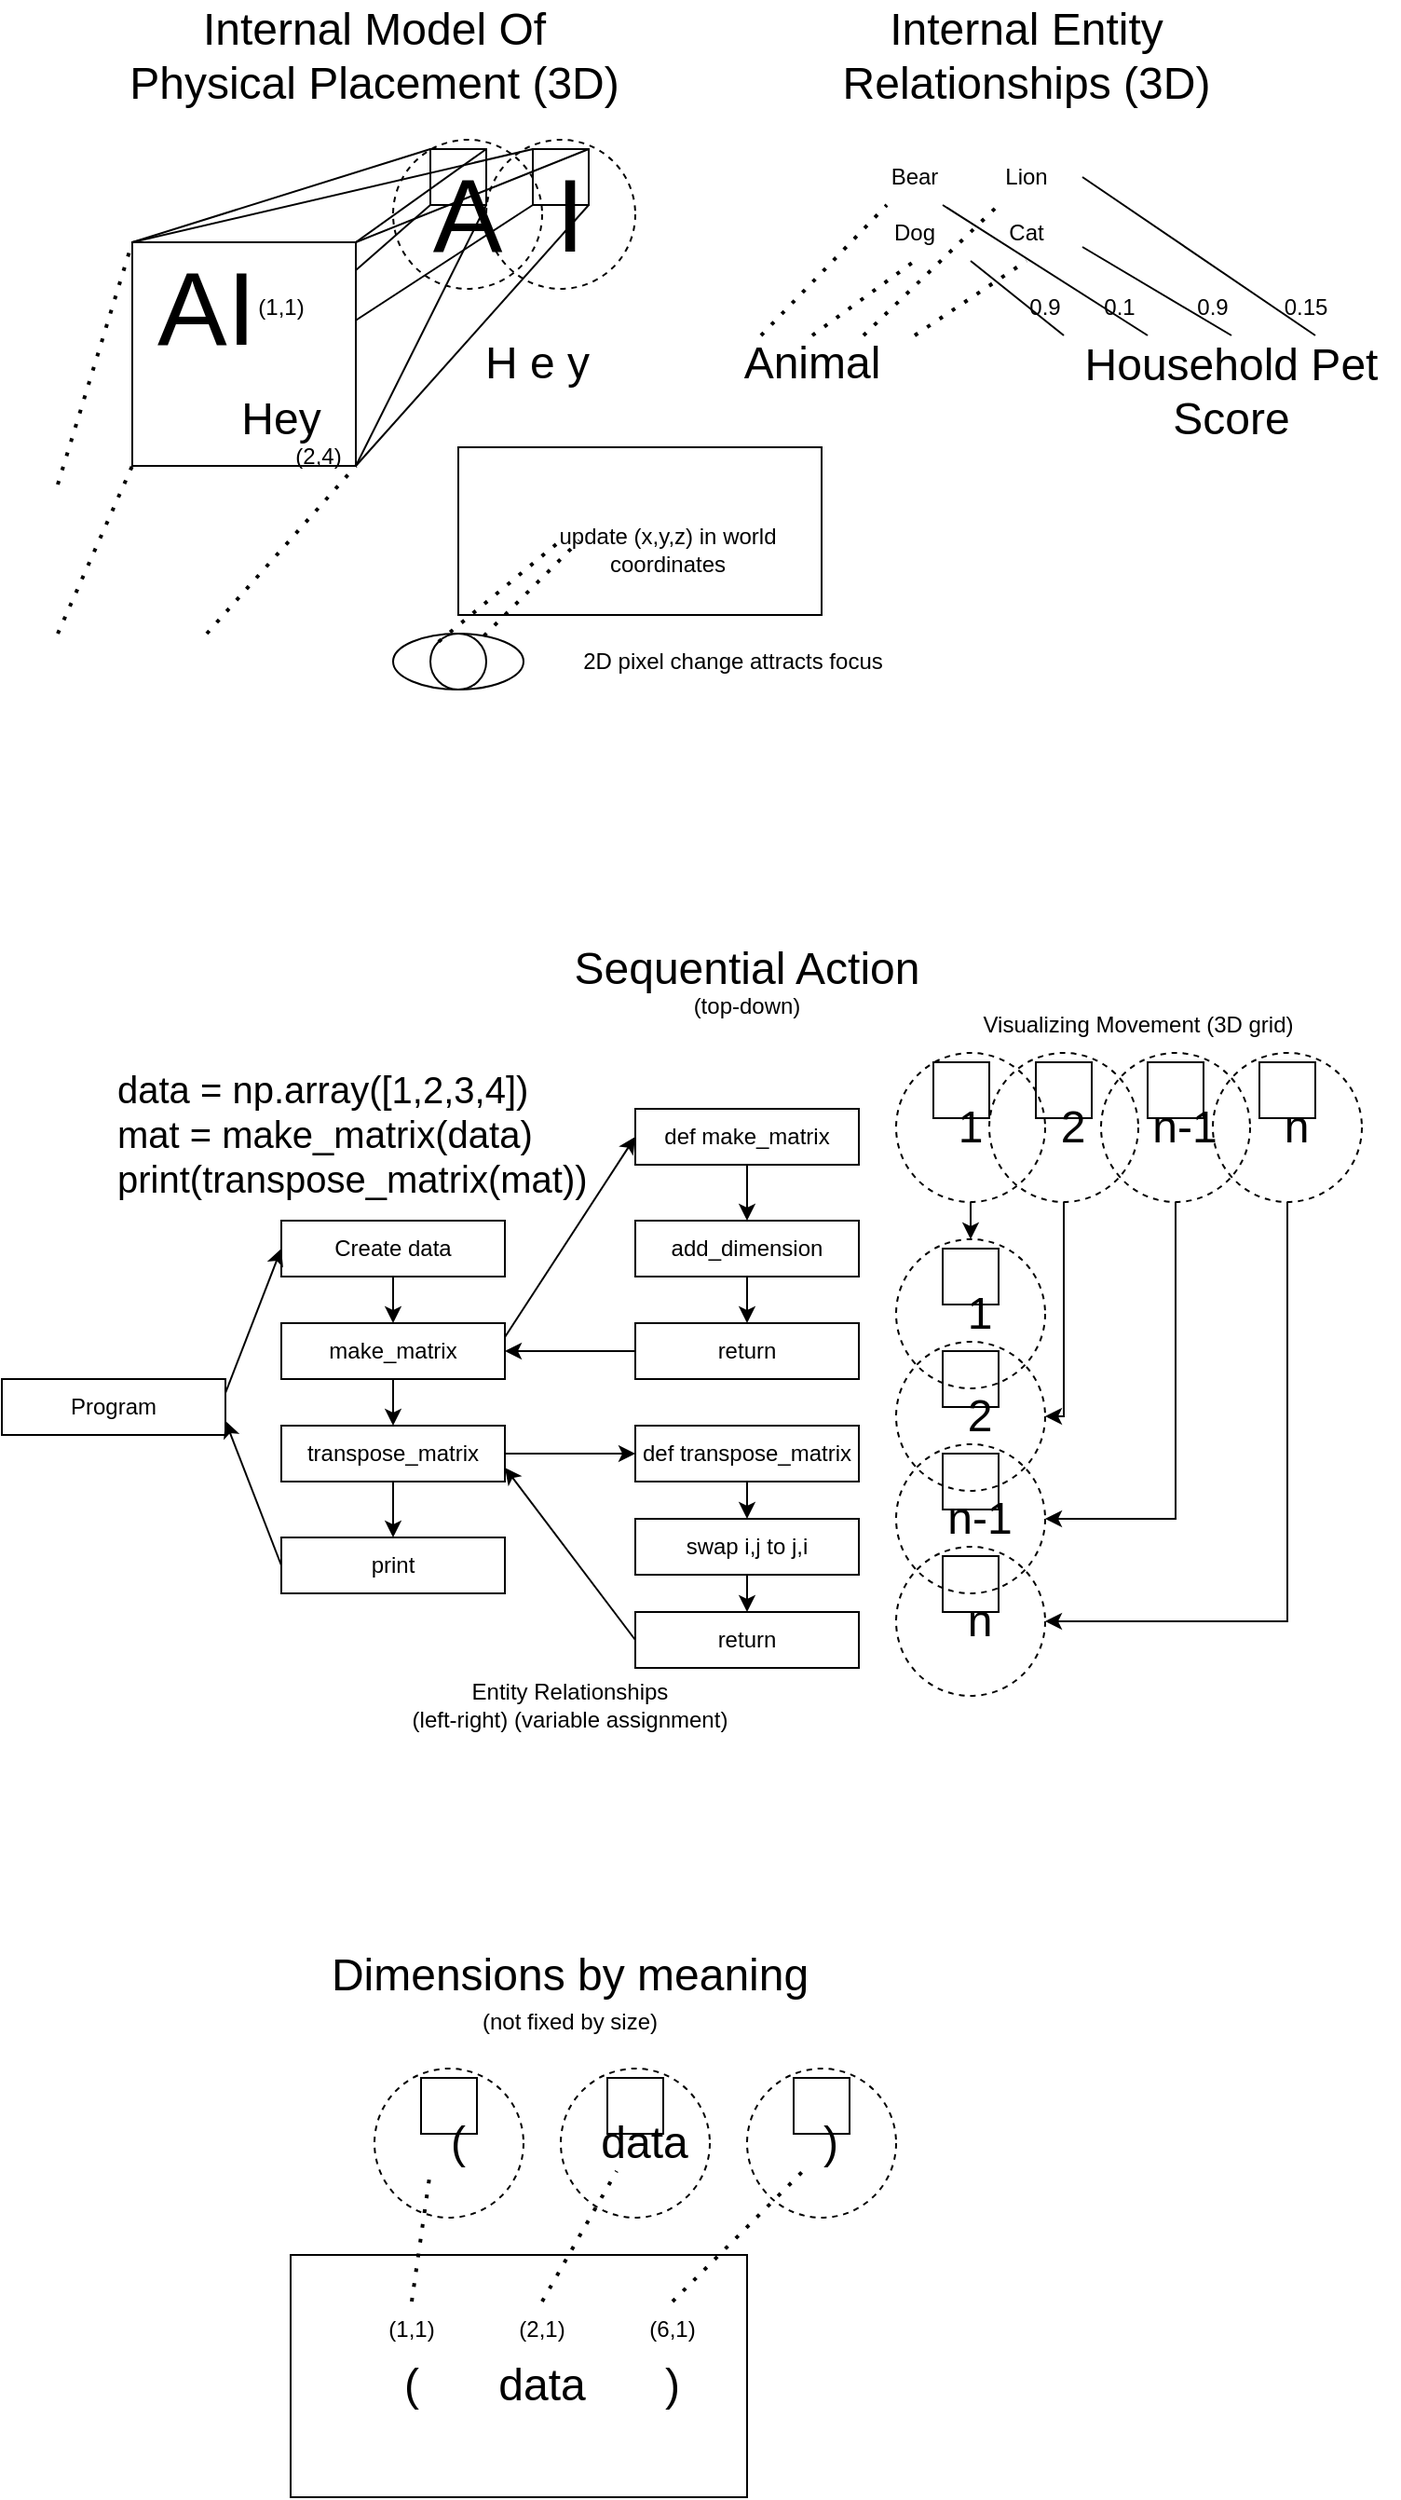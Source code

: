 <mxfile version="23.1.6" type="github">
  <diagram name="Page-1" id="2HosVxl--_S_Rm3T7pNT">
    <mxGraphModel dx="1234" dy="1180" grid="1" gridSize="10" guides="1" tooltips="1" connect="1" arrows="1" fold="1" page="0" pageScale="1" pageWidth="850" pageHeight="1100" math="0" shadow="0">
      <root>
        <mxCell id="0" />
        <mxCell id="1" parent="0" />
        <mxCell id="tEnjDblLYsDwTRLGcKnI-163" value="" style="rounded=0;whiteSpace=wrap;html=1;" parent="1" vertex="1">
          <mxGeometry x="245" y="1350" width="245" height="130" as="geometry" />
        </mxCell>
        <mxCell id="tEnjDblLYsDwTRLGcKnI-51" value="" style="rounded=0;whiteSpace=wrap;html=1;fillColor=default;" parent="1" vertex="1">
          <mxGeometry x="335" y="380" width="195" height="90" as="geometry" />
        </mxCell>
        <mxCell id="tEnjDblLYsDwTRLGcKnI-8" value="&lt;font style=&quot;font-size: 56px;&quot;&gt;A&lt;/font&gt;" style="text;html=1;strokeColor=none;fillColor=none;align=center;verticalAlign=middle;whiteSpace=wrap;rounded=0;" parent="1" vertex="1">
          <mxGeometry x="310" y="240" width="60" height="30" as="geometry" />
        </mxCell>
        <mxCell id="tEnjDblLYsDwTRLGcKnI-7" value="" style="ellipse;whiteSpace=wrap;html=1;aspect=fixed;dashed=1;fillColor=none;" parent="1" vertex="1">
          <mxGeometry x="300" y="215" width="80" height="80" as="geometry" />
        </mxCell>
        <mxCell id="tEnjDblLYsDwTRLGcKnI-1" value="" style="whiteSpace=wrap;html=1;aspect=fixed;fillColor=none;" parent="1" vertex="1">
          <mxGeometry x="320" y="220" width="30" height="30" as="geometry" />
        </mxCell>
        <mxCell id="tEnjDblLYsDwTRLGcKnI-3" value="" style="endArrow=none;html=1;strokeWidth=1;rounded=0;exitX=0;exitY=0;exitDx=0;exitDy=0;entryX=0;entryY=0;entryDx=0;entryDy=0;" parent="1" source="tEnjDblLYsDwTRLGcKnI-2" target="tEnjDblLYsDwTRLGcKnI-1" edge="1">
          <mxGeometry width="50" height="50" relative="1" as="geometry">
            <mxPoint x="400" y="630" as="sourcePoint" />
            <mxPoint x="450" y="580" as="targetPoint" />
          </mxGeometry>
        </mxCell>
        <mxCell id="tEnjDblLYsDwTRLGcKnI-4" value="" style="endArrow=none;html=1;strokeWidth=1;rounded=0;exitX=1;exitY=0;exitDx=0;exitDy=0;entryX=1;entryY=0;entryDx=0;entryDy=0;" parent="1" source="tEnjDblLYsDwTRLGcKnI-2" target="tEnjDblLYsDwTRLGcKnI-1" edge="1">
          <mxGeometry width="50" height="50" relative="1" as="geometry">
            <mxPoint x="200" y="280" as="sourcePoint" />
            <mxPoint x="330" y="230" as="targetPoint" />
          </mxGeometry>
        </mxCell>
        <mxCell id="tEnjDblLYsDwTRLGcKnI-5" value="" style="endArrow=none;html=1;strokeWidth=1;rounded=0;exitX=1;exitY=1;exitDx=0;exitDy=0;entryX=1;entryY=1;entryDx=0;entryDy=0;" parent="1" source="tEnjDblLYsDwTRLGcKnI-2" target="tEnjDblLYsDwTRLGcKnI-1" edge="1">
          <mxGeometry width="50" height="50" relative="1" as="geometry">
            <mxPoint x="280" y="280" as="sourcePoint" />
            <mxPoint x="370" y="230" as="targetPoint" />
          </mxGeometry>
        </mxCell>
        <mxCell id="tEnjDblLYsDwTRLGcKnI-6" value="" style="endArrow=none;html=1;strokeWidth=1;rounded=0;exitX=0;exitY=1;exitDx=0;exitDy=0;entryX=0;entryY=1;entryDx=0;entryDy=0;" parent="1" source="tEnjDblLYsDwTRLGcKnI-2" target="tEnjDblLYsDwTRLGcKnI-1" edge="1">
          <mxGeometry width="50" height="50" relative="1" as="geometry">
            <mxPoint x="290" y="290" as="sourcePoint" />
            <mxPoint x="380" y="240" as="targetPoint" />
          </mxGeometry>
        </mxCell>
        <mxCell id="tEnjDblLYsDwTRLGcKnI-17" value="" style="endArrow=none;html=1;strokeWidth=1;rounded=0;exitX=0;exitY=1;exitDx=0;exitDy=0;entryX=0;entryY=1;entryDx=0;entryDy=0;" parent="1" source="tEnjDblLYsDwTRLGcKnI-2" edge="1">
          <mxGeometry width="50" height="50" relative="1" as="geometry">
            <mxPoint x="215" y="390" as="sourcePoint" />
            <mxPoint x="375" y="250" as="targetPoint" />
          </mxGeometry>
        </mxCell>
        <mxCell id="tEnjDblLYsDwTRLGcKnI-2" value="" style="whiteSpace=wrap;html=1;aspect=fixed;" parent="1" vertex="1">
          <mxGeometry x="160" y="270" width="120" height="120" as="geometry" />
        </mxCell>
        <mxCell id="tEnjDblLYsDwTRLGcKnI-11" value="" style="ellipse;whiteSpace=wrap;html=1;aspect=fixed;dashed=1;fillColor=none;" parent="1" vertex="1">
          <mxGeometry x="350" y="215" width="80" height="80" as="geometry" />
        </mxCell>
        <mxCell id="tEnjDblLYsDwTRLGcKnI-13" value="&lt;font style=&quot;font-size: 56px;&quot;&gt;I&lt;/font&gt;" style="text;html=1;strokeColor=none;fillColor=none;align=center;verticalAlign=middle;whiteSpace=wrap;rounded=0;" parent="1" vertex="1">
          <mxGeometry x="365" y="240" width="60" height="30" as="geometry" />
        </mxCell>
        <mxCell id="tEnjDblLYsDwTRLGcKnI-14" value="" style="endArrow=none;html=1;strokeWidth=1;rounded=0;exitX=0;exitY=0;exitDx=0;exitDy=0;entryX=0;entryY=0;entryDx=0;entryDy=0;" parent="1" source="tEnjDblLYsDwTRLGcKnI-2" edge="1">
          <mxGeometry width="50" height="50" relative="1" as="geometry">
            <mxPoint x="215" y="270" as="sourcePoint" />
            <mxPoint x="375" y="220" as="targetPoint" />
          </mxGeometry>
        </mxCell>
        <mxCell id="tEnjDblLYsDwTRLGcKnI-15" value="" style="endArrow=none;html=1;strokeWidth=1;rounded=0;exitX=1;exitY=0;exitDx=0;exitDy=0;entryX=1;entryY=0;entryDx=0;entryDy=0;" parent="1" source="tEnjDblLYsDwTRLGcKnI-2" edge="1">
          <mxGeometry width="50" height="50" relative="1" as="geometry">
            <mxPoint x="335" y="270" as="sourcePoint" />
            <mxPoint x="405" y="220" as="targetPoint" />
          </mxGeometry>
        </mxCell>
        <mxCell id="tEnjDblLYsDwTRLGcKnI-16" value="" style="endArrow=none;html=1;strokeWidth=1;rounded=0;entryX=1;entryY=1;entryDx=0;entryDy=0;" parent="1" edge="1">
          <mxGeometry width="50" height="50" relative="1" as="geometry">
            <mxPoint x="280" y="390" as="sourcePoint" />
            <mxPoint x="405" y="250" as="targetPoint" />
          </mxGeometry>
        </mxCell>
        <mxCell id="tEnjDblLYsDwTRLGcKnI-18" value="" style="whiteSpace=wrap;html=1;aspect=fixed;fillColor=none;" parent="1" vertex="1">
          <mxGeometry x="375" y="220" width="30" height="30" as="geometry" />
        </mxCell>
        <mxCell id="tEnjDblLYsDwTRLGcKnI-19" value="&lt;font style=&quot;font-size: 56px;&quot;&gt;AI&lt;/font&gt;" style="text;html=1;strokeColor=none;fillColor=none;align=center;verticalAlign=middle;whiteSpace=wrap;rounded=0;strokeWidth=56;" parent="1" vertex="1">
          <mxGeometry x="170" y="290" width="60" height="30" as="geometry" />
        </mxCell>
        <mxCell id="tEnjDblLYsDwTRLGcKnI-20" value="&lt;font style=&quot;font-size: 24px;&quot;&gt;H e y&lt;/font&gt;" style="text;html=1;strokeColor=none;fillColor=none;align=center;verticalAlign=middle;whiteSpace=wrap;rounded=0;" parent="1" vertex="1">
          <mxGeometry x="250" y="295" width="255" height="80" as="geometry" />
        </mxCell>
        <mxCell id="tEnjDblLYsDwTRLGcKnI-21" value="&lt;font style=&quot;font-size: 24px;&quot;&gt;Hey&lt;/font&gt;" style="text;html=1;strokeColor=none;fillColor=none;align=center;verticalAlign=middle;whiteSpace=wrap;rounded=0;" parent="1" vertex="1">
          <mxGeometry x="210" y="350" width="60" height="30" as="geometry" />
        </mxCell>
        <mxCell id="tEnjDblLYsDwTRLGcKnI-23" value="(1,1)" style="text;html=1;strokeColor=none;fillColor=none;align=center;verticalAlign=middle;whiteSpace=wrap;rounded=0;" parent="1" vertex="1">
          <mxGeometry x="210" y="290" width="60" height="30" as="geometry" />
        </mxCell>
        <mxCell id="tEnjDblLYsDwTRLGcKnI-24" value="(2,4)" style="text;html=1;strokeColor=none;fillColor=none;align=center;verticalAlign=middle;whiteSpace=wrap;rounded=0;" parent="1" vertex="1">
          <mxGeometry x="230" y="370" width="60" height="30" as="geometry" />
        </mxCell>
        <mxCell id="tEnjDblLYsDwTRLGcKnI-25" value="" style="endArrow=none;dashed=1;html=1;dashPattern=1 3;strokeWidth=2;rounded=0;" parent="1" edge="1">
          <mxGeometry width="50" height="50" relative="1" as="geometry">
            <mxPoint x="120" y="400" as="sourcePoint" />
            <mxPoint x="160" y="270" as="targetPoint" />
          </mxGeometry>
        </mxCell>
        <mxCell id="tEnjDblLYsDwTRLGcKnI-26" value="" style="endArrow=none;dashed=1;html=1;dashPattern=1 3;strokeWidth=2;rounded=0;entryX=0;entryY=1;entryDx=0;entryDy=0;" parent="1" target="tEnjDblLYsDwTRLGcKnI-2" edge="1">
          <mxGeometry width="50" height="50" relative="1" as="geometry">
            <mxPoint x="120" y="480" as="sourcePoint" />
            <mxPoint x="450" y="450" as="targetPoint" />
          </mxGeometry>
        </mxCell>
        <mxCell id="tEnjDblLYsDwTRLGcKnI-27" value="" style="endArrow=none;dashed=1;html=1;dashPattern=1 3;strokeWidth=2;rounded=0;entryX=1;entryY=1;entryDx=0;entryDy=0;" parent="1" target="tEnjDblLYsDwTRLGcKnI-2" edge="1">
          <mxGeometry width="50" height="50" relative="1" as="geometry">
            <mxPoint x="200" y="480" as="sourcePoint" />
            <mxPoint x="450" y="450" as="targetPoint" />
          </mxGeometry>
        </mxCell>
        <mxCell id="tEnjDblLYsDwTRLGcKnI-28" value="Bear" style="text;html=1;strokeColor=none;fillColor=none;align=center;verticalAlign=middle;whiteSpace=wrap;rounded=0;" parent="1" vertex="1">
          <mxGeometry x="550" y="220" width="60" height="30" as="geometry" />
        </mxCell>
        <mxCell id="tEnjDblLYsDwTRLGcKnI-29" value="Lion" style="text;html=1;strokeColor=none;fillColor=none;align=center;verticalAlign=middle;whiteSpace=wrap;rounded=0;" parent="1" vertex="1">
          <mxGeometry x="610" y="220" width="60" height="30" as="geometry" />
        </mxCell>
        <mxCell id="tEnjDblLYsDwTRLGcKnI-30" value="Dog" style="text;html=1;strokeColor=none;fillColor=none;align=center;verticalAlign=middle;whiteSpace=wrap;rounded=0;" parent="1" vertex="1">
          <mxGeometry x="550" y="250" width="60" height="30" as="geometry" />
        </mxCell>
        <mxCell id="tEnjDblLYsDwTRLGcKnI-31" value="Cat" style="text;html=1;strokeColor=none;fillColor=none;align=center;verticalAlign=middle;whiteSpace=wrap;rounded=0;" parent="1" vertex="1">
          <mxGeometry x="610" y="250" width="60" height="30" as="geometry" />
        </mxCell>
        <mxCell id="tEnjDblLYsDwTRLGcKnI-32" value="&lt;font style=&quot;font-size: 24px;&quot;&gt;Animal&lt;/font&gt;" style="text;html=1;strokeColor=none;fillColor=none;align=center;verticalAlign=middle;whiteSpace=wrap;rounded=0;" parent="1" vertex="1">
          <mxGeometry x="470" y="320" width="110" height="30" as="geometry" />
        </mxCell>
        <mxCell id="tEnjDblLYsDwTRLGcKnI-33" value="" style="endArrow=none;dashed=1;html=1;dashPattern=1 3;strokeWidth=2;rounded=0;entryX=0.25;entryY=1;entryDx=0;entryDy=0;exitX=0.25;exitY=0;exitDx=0;exitDy=0;" parent="1" source="tEnjDblLYsDwTRLGcKnI-32" target="tEnjDblLYsDwTRLGcKnI-28" edge="1">
          <mxGeometry width="50" height="50" relative="1" as="geometry">
            <mxPoint x="400" y="490" as="sourcePoint" />
            <mxPoint x="450" y="440" as="targetPoint" />
          </mxGeometry>
        </mxCell>
        <mxCell id="tEnjDblLYsDwTRLGcKnI-34" value="" style="endArrow=none;dashed=1;html=1;dashPattern=1 3;strokeWidth=2;rounded=0;entryX=0.5;entryY=1;entryDx=0;entryDy=0;exitX=0.5;exitY=0;exitDx=0;exitDy=0;" parent="1" source="tEnjDblLYsDwTRLGcKnI-32" target="tEnjDblLYsDwTRLGcKnI-30" edge="1">
          <mxGeometry width="50" height="50" relative="1" as="geometry">
            <mxPoint x="400" y="490" as="sourcePoint" />
            <mxPoint x="450" y="440" as="targetPoint" />
          </mxGeometry>
        </mxCell>
        <mxCell id="tEnjDblLYsDwTRLGcKnI-35" value="" style="endArrow=none;dashed=1;html=1;dashPattern=1 3;strokeWidth=2;rounded=0;entryX=0.25;entryY=1;entryDx=0;entryDy=0;exitX=0.75;exitY=0;exitDx=0;exitDy=0;" parent="1" source="tEnjDblLYsDwTRLGcKnI-32" target="tEnjDblLYsDwTRLGcKnI-29" edge="1">
          <mxGeometry width="50" height="50" relative="1" as="geometry">
            <mxPoint x="400" y="490" as="sourcePoint" />
            <mxPoint x="450" y="440" as="targetPoint" />
          </mxGeometry>
        </mxCell>
        <mxCell id="tEnjDblLYsDwTRLGcKnI-36" value="" style="endArrow=none;dashed=1;html=1;dashPattern=1 3;strokeWidth=2;rounded=0;entryX=0.5;entryY=1;entryDx=0;entryDy=0;exitX=1;exitY=0;exitDx=0;exitDy=0;" parent="1" source="tEnjDblLYsDwTRLGcKnI-32" target="tEnjDblLYsDwTRLGcKnI-31" edge="1">
          <mxGeometry width="50" height="50" relative="1" as="geometry">
            <mxPoint x="400" y="490" as="sourcePoint" />
            <mxPoint x="450" y="440" as="targetPoint" />
          </mxGeometry>
        </mxCell>
        <mxCell id="tEnjDblLYsDwTRLGcKnI-38" value="&lt;font style=&quot;font-size: 24px;&quot;&gt;Household Pet Score&lt;/font&gt;" style="text;html=1;strokeColor=none;fillColor=none;align=center;verticalAlign=middle;whiteSpace=wrap;rounded=0;" parent="1" vertex="1">
          <mxGeometry x="660" y="320" width="180" height="60" as="geometry" />
        </mxCell>
        <mxCell id="tEnjDblLYsDwTRLGcKnI-39" value="" style="endArrow=none;html=1;rounded=0;entryX=1;entryY=0.5;entryDx=0;entryDy=0;exitX=0.75;exitY=0;exitDx=0;exitDy=0;" parent="1" source="tEnjDblLYsDwTRLGcKnI-38" target="tEnjDblLYsDwTRLGcKnI-29" edge="1">
          <mxGeometry width="50" height="50" relative="1" as="geometry">
            <mxPoint x="400" y="460" as="sourcePoint" />
            <mxPoint x="450" y="410" as="targetPoint" />
          </mxGeometry>
        </mxCell>
        <mxCell id="tEnjDblLYsDwTRLGcKnI-40" value="" style="endArrow=none;html=1;rounded=0;entryX=0.75;entryY=1;entryDx=0;entryDy=0;exitX=0.25;exitY=0;exitDx=0;exitDy=0;" parent="1" source="tEnjDblLYsDwTRLGcKnI-38" target="tEnjDblLYsDwTRLGcKnI-28" edge="1">
          <mxGeometry width="50" height="50" relative="1" as="geometry">
            <mxPoint x="400" y="460" as="sourcePoint" />
            <mxPoint x="450" y="410" as="targetPoint" />
          </mxGeometry>
        </mxCell>
        <mxCell id="tEnjDblLYsDwTRLGcKnI-41" value="" style="endArrow=none;html=1;rounded=0;entryX=1;entryY=1;entryDx=0;entryDy=0;exitX=0;exitY=0;exitDx=0;exitDy=0;" parent="1" source="tEnjDblLYsDwTRLGcKnI-38" target="tEnjDblLYsDwTRLGcKnI-30" edge="1">
          <mxGeometry width="50" height="50" relative="1" as="geometry">
            <mxPoint x="400" y="460" as="sourcePoint" />
            <mxPoint x="450" y="410" as="targetPoint" />
          </mxGeometry>
        </mxCell>
        <mxCell id="tEnjDblLYsDwTRLGcKnI-42" value="" style="endArrow=none;html=1;rounded=0;entryX=1;entryY=0.75;entryDx=0;entryDy=0;exitX=0.5;exitY=0;exitDx=0;exitDy=0;" parent="1" source="tEnjDblLYsDwTRLGcKnI-38" target="tEnjDblLYsDwTRLGcKnI-31" edge="1">
          <mxGeometry width="50" height="50" relative="1" as="geometry">
            <mxPoint x="400" y="460" as="sourcePoint" />
            <mxPoint x="450" y="410" as="targetPoint" />
          </mxGeometry>
        </mxCell>
        <mxCell id="tEnjDblLYsDwTRLGcKnI-43" value="0.1" style="text;html=1;strokeColor=none;fillColor=none;align=center;verticalAlign=middle;whiteSpace=wrap;rounded=0;" parent="1" vertex="1">
          <mxGeometry x="660" y="290" width="60" height="30" as="geometry" />
        </mxCell>
        <mxCell id="tEnjDblLYsDwTRLGcKnI-44" value="0.9" style="text;html=1;strokeColor=none;fillColor=none;align=center;verticalAlign=middle;whiteSpace=wrap;rounded=0;" parent="1" vertex="1">
          <mxGeometry x="620" y="290" width="60" height="30" as="geometry" />
        </mxCell>
        <mxCell id="tEnjDblLYsDwTRLGcKnI-45" value="0.9" style="text;html=1;strokeColor=none;fillColor=none;align=center;verticalAlign=middle;whiteSpace=wrap;rounded=0;" parent="1" vertex="1">
          <mxGeometry x="710" y="290" width="60" height="30" as="geometry" />
        </mxCell>
        <mxCell id="tEnjDblLYsDwTRLGcKnI-46" value="0.15" style="text;html=1;strokeColor=none;fillColor=none;align=center;verticalAlign=middle;whiteSpace=wrap;rounded=0;" parent="1" vertex="1">
          <mxGeometry x="760" y="290" width="60" height="30" as="geometry" />
        </mxCell>
        <mxCell id="tEnjDblLYsDwTRLGcKnI-47" value="&lt;font style=&quot;font-size: 24px;&quot;&gt;Internal Model Of Physical Placement (3D)&lt;/font&gt;" style="text;html=1;strokeColor=none;fillColor=none;align=center;verticalAlign=middle;whiteSpace=wrap;rounded=0;" parent="1" vertex="1">
          <mxGeometry x="150" y="140" width="280" height="60" as="geometry" />
        </mxCell>
        <mxCell id="tEnjDblLYsDwTRLGcKnI-48" value="&lt;font style=&quot;font-size: 24px;&quot;&gt;Internal Entity Relationships (3D)&lt;/font&gt;" style="text;html=1;strokeColor=none;fillColor=none;align=center;verticalAlign=middle;whiteSpace=wrap;rounded=0;" parent="1" vertex="1">
          <mxGeometry x="500" y="140" width="280" height="60" as="geometry" />
        </mxCell>
        <mxCell id="tEnjDblLYsDwTRLGcKnI-49" value="" style="ellipse;whiteSpace=wrap;html=1;" parent="1" vertex="1">
          <mxGeometry x="300" y="480" width="70" height="30" as="geometry" />
        </mxCell>
        <mxCell id="tEnjDblLYsDwTRLGcKnI-50" value="" style="ellipse;whiteSpace=wrap;html=1;" parent="1" vertex="1">
          <mxGeometry x="320" y="480" width="30" height="30" as="geometry" />
        </mxCell>
        <mxCell id="tEnjDblLYsDwTRLGcKnI-53" value="" style="endArrow=none;dashed=1;html=1;dashPattern=1 3;strokeWidth=2;rounded=0;exitX=0;exitY=0;exitDx=0;exitDy=0;" parent="1" source="tEnjDblLYsDwTRLGcKnI-50" edge="1">
          <mxGeometry width="50" height="50" relative="1" as="geometry">
            <mxPoint x="400" y="430" as="sourcePoint" />
            <mxPoint x="390" y="430" as="targetPoint" />
          </mxGeometry>
        </mxCell>
        <mxCell id="tEnjDblLYsDwTRLGcKnI-54" value="" style="endArrow=none;dashed=1;html=1;dashPattern=1 3;strokeWidth=2;rounded=0;" parent="1" source="tEnjDblLYsDwTRLGcKnI-49" edge="1">
          <mxGeometry width="50" height="50" relative="1" as="geometry">
            <mxPoint x="400" y="430" as="sourcePoint" />
            <mxPoint x="400" y="430" as="targetPoint" />
          </mxGeometry>
        </mxCell>
        <mxCell id="tEnjDblLYsDwTRLGcKnI-55" value="update (x,y,z) in world coordinates" style="text;html=1;strokeColor=none;fillColor=none;align=center;verticalAlign=middle;whiteSpace=wrap;rounded=0;" parent="1" vertex="1">
          <mxGeometry x="370" y="420" width="155" height="30" as="geometry" />
        </mxCell>
        <mxCell id="tEnjDblLYsDwTRLGcKnI-56" value="2D pixel change attracts focus" style="text;html=1;strokeColor=none;fillColor=none;align=center;verticalAlign=middle;whiteSpace=wrap;rounded=0;" parent="1" vertex="1">
          <mxGeometry x="395" y="480" width="175" height="30" as="geometry" />
        </mxCell>
        <mxCell id="tEnjDblLYsDwTRLGcKnI-57" value="&lt;font style=&quot;font-size: 20px;&quot;&gt;data = np.array([1,2,3,4])&lt;br&gt;mat = make_matrix(data)&lt;br&gt;print(transpose_matrix(mat))&lt;br&gt;&lt;/font&gt;" style="text;html=1;strokeColor=none;fillColor=none;align=left;verticalAlign=middle;whiteSpace=wrap;rounded=0;" parent="1" vertex="1">
          <mxGeometry x="150" y="685" width="290" height="125" as="geometry" />
        </mxCell>
        <mxCell id="tEnjDblLYsDwTRLGcKnI-59" value="Create data" style="rounded=0;whiteSpace=wrap;html=1;" parent="1" vertex="1">
          <mxGeometry x="240" y="795" width="120" height="30" as="geometry" />
        </mxCell>
        <mxCell id="tEnjDblLYsDwTRLGcKnI-60" value="make_matrix" style="rounded=0;whiteSpace=wrap;html=1;" parent="1" vertex="1">
          <mxGeometry x="240" y="850" width="120" height="30" as="geometry" />
        </mxCell>
        <mxCell id="tEnjDblLYsDwTRLGcKnI-61" value="def make_matrix" style="rounded=0;whiteSpace=wrap;html=1;" parent="1" vertex="1">
          <mxGeometry x="430" y="735" width="120" height="30" as="geometry" />
        </mxCell>
        <mxCell id="tEnjDblLYsDwTRLGcKnI-62" value="" style="endArrow=classic;html=1;rounded=0;entryX=0.5;entryY=0;entryDx=0;entryDy=0;exitX=0.5;exitY=1;exitDx=0;exitDy=0;" parent="1" source="tEnjDblLYsDwTRLGcKnI-59" target="tEnjDblLYsDwTRLGcKnI-60" edge="1">
          <mxGeometry width="50" height="50" relative="1" as="geometry">
            <mxPoint x="120" y="660" as="sourcePoint" />
            <mxPoint x="170" y="610" as="targetPoint" />
          </mxGeometry>
        </mxCell>
        <mxCell id="tEnjDblLYsDwTRLGcKnI-63" value="add_dimension" style="rounded=0;whiteSpace=wrap;html=1;" parent="1" vertex="1">
          <mxGeometry x="430" y="795" width="120" height="30" as="geometry" />
        </mxCell>
        <mxCell id="tEnjDblLYsDwTRLGcKnI-64" value="return" style="rounded=0;whiteSpace=wrap;html=1;" parent="1" vertex="1">
          <mxGeometry x="430" y="850" width="120" height="30" as="geometry" />
        </mxCell>
        <mxCell id="tEnjDblLYsDwTRLGcKnI-65" value="" style="endArrow=classic;html=1;rounded=0;exitX=1;exitY=0.25;exitDx=0;exitDy=0;entryX=0;entryY=0.5;entryDx=0;entryDy=0;" parent="1" source="tEnjDblLYsDwTRLGcKnI-60" target="tEnjDblLYsDwTRLGcKnI-61" edge="1">
          <mxGeometry width="50" height="50" relative="1" as="geometry">
            <mxPoint x="130" y="630" as="sourcePoint" />
            <mxPoint x="180" y="580" as="targetPoint" />
          </mxGeometry>
        </mxCell>
        <mxCell id="tEnjDblLYsDwTRLGcKnI-66" value="" style="endArrow=classic;html=1;rounded=0;exitX=0.5;exitY=1;exitDx=0;exitDy=0;entryX=0.5;entryY=0;entryDx=0;entryDy=0;" parent="1" source="tEnjDblLYsDwTRLGcKnI-61" target="tEnjDblLYsDwTRLGcKnI-63" edge="1">
          <mxGeometry width="50" height="50" relative="1" as="geometry">
            <mxPoint x="380" y="845" as="sourcePoint" />
            <mxPoint x="440" y="760" as="targetPoint" />
          </mxGeometry>
        </mxCell>
        <mxCell id="tEnjDblLYsDwTRLGcKnI-67" value="" style="endArrow=classic;html=1;rounded=0;exitX=0.5;exitY=1;exitDx=0;exitDy=0;entryX=0.5;entryY=0;entryDx=0;entryDy=0;" parent="1" source="tEnjDblLYsDwTRLGcKnI-63" target="tEnjDblLYsDwTRLGcKnI-64" edge="1">
          <mxGeometry width="50" height="50" relative="1" as="geometry">
            <mxPoint x="390" y="855" as="sourcePoint" />
            <mxPoint x="450" y="770" as="targetPoint" />
          </mxGeometry>
        </mxCell>
        <mxCell id="tEnjDblLYsDwTRLGcKnI-68" value="" style="endArrow=classic;html=1;rounded=0;exitX=0;exitY=0.5;exitDx=0;exitDy=0;" parent="1" source="tEnjDblLYsDwTRLGcKnI-64" edge="1">
          <mxGeometry width="50" height="50" relative="1" as="geometry">
            <mxPoint x="400" y="865" as="sourcePoint" />
            <mxPoint x="360" y="865" as="targetPoint" />
          </mxGeometry>
        </mxCell>
        <mxCell id="tEnjDblLYsDwTRLGcKnI-69" value="" style="endArrow=classic;html=1;rounded=0;exitX=0.5;exitY=1;exitDx=0;exitDy=0;entryX=0.5;entryY=0;entryDx=0;entryDy=0;" parent="1" source="tEnjDblLYsDwTRLGcKnI-60" target="tEnjDblLYsDwTRLGcKnI-70" edge="1">
          <mxGeometry width="50" height="50" relative="1" as="geometry">
            <mxPoint x="310" y="835" as="sourcePoint" />
            <mxPoint x="300" y="905" as="targetPoint" />
          </mxGeometry>
        </mxCell>
        <mxCell id="tEnjDblLYsDwTRLGcKnI-70" value="transpose_matrix" style="rounded=0;whiteSpace=wrap;html=1;" parent="1" vertex="1">
          <mxGeometry x="240" y="905" width="120" height="30" as="geometry" />
        </mxCell>
        <mxCell id="tEnjDblLYsDwTRLGcKnI-71" value="" style="endArrow=classic;html=1;rounded=0;exitX=1;exitY=0.5;exitDx=0;exitDy=0;entryX=0;entryY=0.5;entryDx=0;entryDy=0;" parent="1" source="tEnjDblLYsDwTRLGcKnI-70" target="tEnjDblLYsDwTRLGcKnI-72" edge="1">
          <mxGeometry width="50" height="50" relative="1" as="geometry">
            <mxPoint x="380" y="845" as="sourcePoint" />
            <mxPoint x="410" y="915" as="targetPoint" />
          </mxGeometry>
        </mxCell>
        <mxCell id="tEnjDblLYsDwTRLGcKnI-72" value="def transpose_matrix" style="rounded=0;whiteSpace=wrap;html=1;" parent="1" vertex="1">
          <mxGeometry x="430" y="905" width="120" height="30" as="geometry" />
        </mxCell>
        <mxCell id="tEnjDblLYsDwTRLGcKnI-73" value="" style="endArrow=classic;html=1;rounded=0;exitX=0.5;exitY=1;exitDx=0;exitDy=0;" parent="1" source="tEnjDblLYsDwTRLGcKnI-72" edge="1">
          <mxGeometry width="50" height="50" relative="1" as="geometry">
            <mxPoint x="500" y="775" as="sourcePoint" />
            <mxPoint x="490" y="955" as="targetPoint" />
          </mxGeometry>
        </mxCell>
        <mxCell id="tEnjDblLYsDwTRLGcKnI-74" value="swap i,j to j,i" style="rounded=0;whiteSpace=wrap;html=1;" parent="1" vertex="1">
          <mxGeometry x="430" y="955" width="120" height="30" as="geometry" />
        </mxCell>
        <mxCell id="tEnjDblLYsDwTRLGcKnI-75" value="" style="endArrow=classic;html=1;rounded=0;exitX=0.5;exitY=1;exitDx=0;exitDy=0;" parent="1" source="tEnjDblLYsDwTRLGcKnI-74" target="tEnjDblLYsDwTRLGcKnI-76" edge="1">
          <mxGeometry width="50" height="50" relative="1" as="geometry">
            <mxPoint x="500" y="835" as="sourcePoint" />
            <mxPoint x="500" y="860" as="targetPoint" />
          </mxGeometry>
        </mxCell>
        <mxCell id="tEnjDblLYsDwTRLGcKnI-76" value="return" style="rounded=0;whiteSpace=wrap;html=1;" parent="1" vertex="1">
          <mxGeometry x="430" y="1005" width="120" height="30" as="geometry" />
        </mxCell>
        <mxCell id="tEnjDblLYsDwTRLGcKnI-77" value="" style="endArrow=classic;html=1;rounded=0;exitX=0;exitY=0.5;exitDx=0;exitDy=0;entryX=1;entryY=0.75;entryDx=0;entryDy=0;" parent="1" source="tEnjDblLYsDwTRLGcKnI-76" target="tEnjDblLYsDwTRLGcKnI-70" edge="1">
          <mxGeometry width="50" height="50" relative="1" as="geometry">
            <mxPoint x="440" y="875" as="sourcePoint" />
            <mxPoint x="380" y="853" as="targetPoint" />
          </mxGeometry>
        </mxCell>
        <mxCell id="tEnjDblLYsDwTRLGcKnI-79" value="" style="endArrow=classic;html=1;rounded=0;exitX=0.5;exitY=1;exitDx=0;exitDy=0;" parent="1" source="tEnjDblLYsDwTRLGcKnI-70" edge="1">
          <mxGeometry width="50" height="50" relative="1" as="geometry">
            <mxPoint x="310" y="890" as="sourcePoint" />
            <mxPoint x="300" y="965" as="targetPoint" />
          </mxGeometry>
        </mxCell>
        <mxCell id="tEnjDblLYsDwTRLGcKnI-80" value="print" style="rounded=0;whiteSpace=wrap;html=1;" parent="1" vertex="1">
          <mxGeometry x="240" y="965" width="120" height="30" as="geometry" />
        </mxCell>
        <mxCell id="tEnjDblLYsDwTRLGcKnI-82" value="Program" style="rounded=0;whiteSpace=wrap;html=1;" parent="1" vertex="1">
          <mxGeometry x="90" y="880" width="120" height="30" as="geometry" />
        </mxCell>
        <mxCell id="tEnjDblLYsDwTRLGcKnI-83" value="" style="endArrow=classic;html=1;rounded=0;exitX=1;exitY=0.25;exitDx=0;exitDy=0;entryX=0;entryY=0.5;entryDx=0;entryDy=0;" parent="1" source="tEnjDblLYsDwTRLGcKnI-82" target="tEnjDblLYsDwTRLGcKnI-59" edge="1">
          <mxGeometry width="50" height="50" relative="1" as="geometry">
            <mxPoint x="370" y="868" as="sourcePoint" />
            <mxPoint x="440" y="760" as="targetPoint" />
          </mxGeometry>
        </mxCell>
        <mxCell id="tEnjDblLYsDwTRLGcKnI-84" value="" style="endArrow=classic;html=1;rounded=0;exitX=0;exitY=0.5;exitDx=0;exitDy=0;entryX=1;entryY=0.75;entryDx=0;entryDy=0;" parent="1" source="tEnjDblLYsDwTRLGcKnI-80" target="tEnjDblLYsDwTRLGcKnI-82" edge="1">
          <mxGeometry width="50" height="50" relative="1" as="geometry">
            <mxPoint x="440" y="1030" as="sourcePoint" />
            <mxPoint x="370" y="938" as="targetPoint" />
          </mxGeometry>
        </mxCell>
        <mxCell id="tEnjDblLYsDwTRLGcKnI-140" style="edgeStyle=orthogonalEdgeStyle;rounded=0;orthogonalLoop=1;jettySize=auto;html=1;exitX=0.5;exitY=1;exitDx=0;exitDy=0;entryX=0.5;entryY=0;entryDx=0;entryDy=0;" parent="1" source="tEnjDblLYsDwTRLGcKnI-86" target="tEnjDblLYsDwTRLGcKnI-132" edge="1">
          <mxGeometry relative="1" as="geometry" />
        </mxCell>
        <mxCell id="tEnjDblLYsDwTRLGcKnI-86" value="" style="ellipse;whiteSpace=wrap;html=1;aspect=fixed;dashed=1;fillColor=none;" parent="1" vertex="1">
          <mxGeometry x="570" y="705" width="80" height="80" as="geometry" />
        </mxCell>
        <mxCell id="tEnjDblLYsDwTRLGcKnI-85" value="&lt;font style=&quot;font-size: 24px;&quot;&gt;1&lt;/font&gt;" style="text;html=1;strokeColor=none;fillColor=none;align=center;verticalAlign=middle;whiteSpace=wrap;rounded=0;" parent="1" vertex="1">
          <mxGeometry x="580" y="730" width="60" height="30" as="geometry" />
        </mxCell>
        <mxCell id="tEnjDblLYsDwTRLGcKnI-87" value="" style="whiteSpace=wrap;html=1;aspect=fixed;fillColor=none;" parent="1" vertex="1">
          <mxGeometry x="590" y="710" width="30" height="30" as="geometry" />
        </mxCell>
        <mxCell id="tEnjDblLYsDwTRLGcKnI-139" style="edgeStyle=orthogonalEdgeStyle;rounded=0;orthogonalLoop=1;jettySize=auto;html=1;exitX=0.5;exitY=1;exitDx=0;exitDy=0;entryX=1;entryY=0.5;entryDx=0;entryDy=0;" parent="1" source="tEnjDblLYsDwTRLGcKnI-94" target="tEnjDblLYsDwTRLGcKnI-129" edge="1">
          <mxGeometry relative="1" as="geometry">
            <Array as="points">
              <mxPoint x="660" y="900" />
            </Array>
          </mxGeometry>
        </mxCell>
        <mxCell id="tEnjDblLYsDwTRLGcKnI-94" value="" style="ellipse;whiteSpace=wrap;html=1;aspect=fixed;dashed=1;fillColor=none;" parent="1" vertex="1">
          <mxGeometry x="620" y="705" width="80" height="80" as="geometry" />
        </mxCell>
        <mxCell id="tEnjDblLYsDwTRLGcKnI-95" value="&lt;font style=&quot;font-size: 24px;&quot;&gt;2&lt;/font&gt;" style="text;html=1;strokeColor=none;fillColor=none;align=center;verticalAlign=middle;whiteSpace=wrap;rounded=0;" parent="1" vertex="1">
          <mxGeometry x="635" y="730" width="60" height="30" as="geometry" />
        </mxCell>
        <mxCell id="tEnjDblLYsDwTRLGcKnI-99" value="" style="whiteSpace=wrap;html=1;aspect=fixed;fillColor=none;" parent="1" vertex="1">
          <mxGeometry x="645" y="710" width="30" height="30" as="geometry" />
        </mxCell>
        <mxCell id="tEnjDblLYsDwTRLGcKnI-137" style="edgeStyle=orthogonalEdgeStyle;rounded=0;orthogonalLoop=1;jettySize=auto;html=1;exitX=0.5;exitY=1;exitDx=0;exitDy=0;entryX=1;entryY=0.5;entryDx=0;entryDy=0;" parent="1" source="tEnjDblLYsDwTRLGcKnI-104" target="tEnjDblLYsDwTRLGcKnI-126" edge="1">
          <mxGeometry relative="1" as="geometry" />
        </mxCell>
        <mxCell id="tEnjDblLYsDwTRLGcKnI-104" value="" style="ellipse;whiteSpace=wrap;html=1;aspect=fixed;dashed=1;fillColor=none;" parent="1" vertex="1">
          <mxGeometry x="680" y="705" width="80" height="80" as="geometry" />
        </mxCell>
        <mxCell id="tEnjDblLYsDwTRLGcKnI-105" value="&lt;font style=&quot;font-size: 24px;&quot;&gt;n-1&lt;/font&gt;" style="text;html=1;strokeColor=none;fillColor=none;align=center;verticalAlign=middle;whiteSpace=wrap;rounded=0;" parent="1" vertex="1">
          <mxGeometry x="695" y="730" width="60" height="30" as="geometry" />
        </mxCell>
        <mxCell id="tEnjDblLYsDwTRLGcKnI-106" value="" style="whiteSpace=wrap;html=1;aspect=fixed;fillColor=none;" parent="1" vertex="1">
          <mxGeometry x="705" y="710" width="30" height="30" as="geometry" />
        </mxCell>
        <mxCell id="tEnjDblLYsDwTRLGcKnI-138" style="edgeStyle=orthogonalEdgeStyle;rounded=0;orthogonalLoop=1;jettySize=auto;html=1;exitX=0.5;exitY=1;exitDx=0;exitDy=0;entryX=1;entryY=0.5;entryDx=0;entryDy=0;" parent="1" source="tEnjDblLYsDwTRLGcKnI-107" target="tEnjDblLYsDwTRLGcKnI-123" edge="1">
          <mxGeometry relative="1" as="geometry" />
        </mxCell>
        <mxCell id="tEnjDblLYsDwTRLGcKnI-107" value="" style="ellipse;whiteSpace=wrap;html=1;aspect=fixed;dashed=1;fillColor=none;" parent="1" vertex="1">
          <mxGeometry x="740" y="705" width="80" height="80" as="geometry" />
        </mxCell>
        <mxCell id="tEnjDblLYsDwTRLGcKnI-108" value="&lt;font style=&quot;font-size: 24px;&quot;&gt;n&lt;/font&gt;" style="text;html=1;strokeColor=none;fillColor=none;align=center;verticalAlign=middle;whiteSpace=wrap;rounded=0;" parent="1" vertex="1">
          <mxGeometry x="755" y="730" width="60" height="30" as="geometry" />
        </mxCell>
        <mxCell id="tEnjDblLYsDwTRLGcKnI-109" value="" style="whiteSpace=wrap;html=1;aspect=fixed;fillColor=none;" parent="1" vertex="1">
          <mxGeometry x="765" y="710" width="30" height="30" as="geometry" />
        </mxCell>
        <mxCell id="tEnjDblLYsDwTRLGcKnI-123" value="" style="ellipse;whiteSpace=wrap;html=1;aspect=fixed;dashed=1;fillColor=none;" parent="1" vertex="1">
          <mxGeometry x="570" y="970" width="80" height="80" as="geometry" />
        </mxCell>
        <mxCell id="tEnjDblLYsDwTRLGcKnI-124" value="&lt;font style=&quot;font-size: 24px;&quot;&gt;n&lt;/font&gt;" style="text;html=1;strokeColor=none;fillColor=none;align=center;verticalAlign=middle;whiteSpace=wrap;rounded=0;" parent="1" vertex="1">
          <mxGeometry x="585" y="995" width="60" height="30" as="geometry" />
        </mxCell>
        <mxCell id="tEnjDblLYsDwTRLGcKnI-125" value="" style="whiteSpace=wrap;html=1;aspect=fixed;fillColor=none;" parent="1" vertex="1">
          <mxGeometry x="595" y="975" width="30" height="30" as="geometry" />
        </mxCell>
        <mxCell id="tEnjDblLYsDwTRLGcKnI-126" value="" style="ellipse;whiteSpace=wrap;html=1;aspect=fixed;dashed=1;fillColor=none;" parent="1" vertex="1">
          <mxGeometry x="570" y="915" width="80" height="80" as="geometry" />
        </mxCell>
        <mxCell id="tEnjDblLYsDwTRLGcKnI-127" value="&lt;font style=&quot;font-size: 24px;&quot;&gt;n-1&lt;/font&gt;" style="text;html=1;strokeColor=none;fillColor=none;align=center;verticalAlign=middle;whiteSpace=wrap;rounded=0;" parent="1" vertex="1">
          <mxGeometry x="585" y="940" width="60" height="30" as="geometry" />
        </mxCell>
        <mxCell id="tEnjDblLYsDwTRLGcKnI-128" value="" style="whiteSpace=wrap;html=1;aspect=fixed;fillColor=none;" parent="1" vertex="1">
          <mxGeometry x="595" y="920" width="30" height="30" as="geometry" />
        </mxCell>
        <mxCell id="tEnjDblLYsDwTRLGcKnI-129" value="" style="ellipse;whiteSpace=wrap;html=1;aspect=fixed;dashed=1;fillColor=none;" parent="1" vertex="1">
          <mxGeometry x="570" y="860" width="80" height="80" as="geometry" />
        </mxCell>
        <mxCell id="tEnjDblLYsDwTRLGcKnI-130" value="&lt;font style=&quot;font-size: 24px;&quot;&gt;2&lt;/font&gt;" style="text;html=1;strokeColor=none;fillColor=none;align=center;verticalAlign=middle;whiteSpace=wrap;rounded=0;" parent="1" vertex="1">
          <mxGeometry x="585" y="885" width="60" height="30" as="geometry" />
        </mxCell>
        <mxCell id="tEnjDblLYsDwTRLGcKnI-131" value="" style="whiteSpace=wrap;html=1;aspect=fixed;fillColor=none;" parent="1" vertex="1">
          <mxGeometry x="595" y="865" width="30" height="30" as="geometry" />
        </mxCell>
        <mxCell id="tEnjDblLYsDwTRLGcKnI-132" value="" style="ellipse;whiteSpace=wrap;html=1;aspect=fixed;dashed=1;fillColor=none;" parent="1" vertex="1">
          <mxGeometry x="570" y="805" width="80" height="80" as="geometry" />
        </mxCell>
        <mxCell id="tEnjDblLYsDwTRLGcKnI-133" value="&lt;font style=&quot;font-size: 24px;&quot;&gt;1&lt;/font&gt;" style="text;html=1;strokeColor=none;fillColor=none;align=center;verticalAlign=middle;whiteSpace=wrap;rounded=0;" parent="1" vertex="1">
          <mxGeometry x="585" y="830" width="60" height="30" as="geometry" />
        </mxCell>
        <mxCell id="tEnjDblLYsDwTRLGcKnI-134" value="" style="whiteSpace=wrap;html=1;aspect=fixed;fillColor=none;" parent="1" vertex="1">
          <mxGeometry x="595" y="810" width="30" height="30" as="geometry" />
        </mxCell>
        <mxCell id="tEnjDblLYsDwTRLGcKnI-141" value="&lt;font style=&quot;font-size: 24px;&quot;&gt;Sequential Action&lt;/font&gt;" style="text;html=1;strokeColor=none;fillColor=none;align=center;verticalAlign=middle;whiteSpace=wrap;rounded=0;" parent="1" vertex="1">
          <mxGeometry x="350" y="630" width="280" height="60" as="geometry" />
        </mxCell>
        <mxCell id="tEnjDblLYsDwTRLGcKnI-142" value="&lt;font style=&quot;font-size: 12px;&quot;&gt;Visualizing Movement (3D grid)&lt;/font&gt;" style="text;html=1;strokeColor=none;fillColor=none;align=center;verticalAlign=middle;whiteSpace=wrap;rounded=0;" parent="1" vertex="1">
          <mxGeometry x="560" y="660" width="280" height="60" as="geometry" />
        </mxCell>
        <mxCell id="tEnjDblLYsDwTRLGcKnI-143" value="&lt;font style=&quot;font-size: 12px;&quot;&gt;Entity Relationships &lt;br&gt;(left-right) (variable assignment)&lt;/font&gt;" style="text;html=1;strokeColor=none;fillColor=none;align=center;verticalAlign=middle;whiteSpace=wrap;rounded=0;" parent="1" vertex="1">
          <mxGeometry x="255" y="1025" width="280" height="60" as="geometry" />
        </mxCell>
        <mxCell id="tEnjDblLYsDwTRLGcKnI-144" value="&lt;font style=&quot;font-size: 12px;&quot;&gt;(top-down)&lt;/font&gt;" style="text;html=1;strokeColor=none;fillColor=none;align=center;verticalAlign=middle;whiteSpace=wrap;rounded=0;" parent="1" vertex="1">
          <mxGeometry x="350" y="650" width="280" height="60" as="geometry" />
        </mxCell>
        <mxCell id="tEnjDblLYsDwTRLGcKnI-154" value="" style="ellipse;whiteSpace=wrap;html=1;aspect=fixed;dashed=1;fillColor=none;" parent="1" vertex="1">
          <mxGeometry x="390" y="1250" width="80" height="80" as="geometry" />
        </mxCell>
        <mxCell id="tEnjDblLYsDwTRLGcKnI-155" value="&lt;font style=&quot;font-size: 24px;&quot;&gt;data&lt;/font&gt;" style="text;html=1;strokeColor=none;fillColor=none;align=center;verticalAlign=middle;whiteSpace=wrap;rounded=0;" parent="1" vertex="1">
          <mxGeometry x="405" y="1275" width="60" height="30" as="geometry" />
        </mxCell>
        <mxCell id="tEnjDblLYsDwTRLGcKnI-159" value="" style="whiteSpace=wrap;html=1;aspect=fixed;fillColor=none;" parent="1" vertex="1">
          <mxGeometry x="415" y="1255" width="30" height="30" as="geometry" />
        </mxCell>
        <mxCell id="tEnjDblLYsDwTRLGcKnI-160" value="&lt;font style=&quot;font-size: 24px;&quot;&gt;data&lt;/font&gt;" style="text;html=1;strokeColor=none;fillColor=none;align=center;verticalAlign=middle;whiteSpace=wrap;rounded=0;strokeWidth=56;" parent="1" vertex="1">
          <mxGeometry x="350" y="1405" width="60" height="30" as="geometry" />
        </mxCell>
        <mxCell id="tEnjDblLYsDwTRLGcKnI-162" value="(1,1)" style="text;html=1;strokeColor=none;fillColor=none;align=center;verticalAlign=middle;whiteSpace=wrap;rounded=0;" parent="1" vertex="1">
          <mxGeometry x="280" y="1375" width="60" height="30" as="geometry" />
        </mxCell>
        <mxCell id="tEnjDblLYsDwTRLGcKnI-164" value="&lt;font style=&quot;font-size: 24px;&quot;&gt;(&lt;/font&gt;" style="text;html=1;strokeColor=none;fillColor=none;align=center;verticalAlign=middle;whiteSpace=wrap;rounded=0;strokeWidth=56;" parent="1" vertex="1">
          <mxGeometry x="280" y="1405" width="60" height="30" as="geometry" />
        </mxCell>
        <mxCell id="tEnjDblLYsDwTRLGcKnI-165" value="&lt;span style=&quot;font-size: 24px;&quot;&gt;)&lt;/span&gt;" style="text;html=1;strokeColor=none;fillColor=none;align=center;verticalAlign=middle;whiteSpace=wrap;rounded=0;strokeWidth=56;" parent="1" vertex="1">
          <mxGeometry x="420" y="1405" width="60" height="30" as="geometry" />
        </mxCell>
        <mxCell id="tEnjDblLYsDwTRLGcKnI-166" value="" style="ellipse;whiteSpace=wrap;html=1;aspect=fixed;dashed=1;fillColor=none;" parent="1" vertex="1">
          <mxGeometry x="490" y="1250" width="80" height="80" as="geometry" />
        </mxCell>
        <mxCell id="tEnjDblLYsDwTRLGcKnI-167" value="&lt;font style=&quot;font-size: 24px;&quot;&gt;)&lt;/font&gt;" style="text;html=1;strokeColor=none;fillColor=none;align=center;verticalAlign=middle;whiteSpace=wrap;rounded=0;" parent="1" vertex="1">
          <mxGeometry x="505" y="1275" width="60" height="30" as="geometry" />
        </mxCell>
        <mxCell id="tEnjDblLYsDwTRLGcKnI-168" value="" style="whiteSpace=wrap;html=1;aspect=fixed;fillColor=none;" parent="1" vertex="1">
          <mxGeometry x="515" y="1255" width="30" height="30" as="geometry" />
        </mxCell>
        <mxCell id="tEnjDblLYsDwTRLGcKnI-170" value="(2,1)" style="text;html=1;strokeColor=none;fillColor=none;align=center;verticalAlign=middle;whiteSpace=wrap;rounded=0;" parent="1" vertex="1">
          <mxGeometry x="350" y="1375" width="60" height="30" as="geometry" />
        </mxCell>
        <mxCell id="tEnjDblLYsDwTRLGcKnI-171" value="(6,1)" style="text;html=1;strokeColor=none;fillColor=none;align=center;verticalAlign=middle;whiteSpace=wrap;rounded=0;" parent="1" vertex="1">
          <mxGeometry x="420" y="1375" width="60" height="30" as="geometry" />
        </mxCell>
        <mxCell id="tEnjDblLYsDwTRLGcKnI-172" value="" style="ellipse;whiteSpace=wrap;html=1;aspect=fixed;dashed=1;fillColor=none;" parent="1" vertex="1">
          <mxGeometry x="290" y="1250" width="80" height="80" as="geometry" />
        </mxCell>
        <mxCell id="tEnjDblLYsDwTRLGcKnI-173" value="&lt;span style=&quot;font-size: 24px;&quot;&gt;(&lt;/span&gt;" style="text;html=1;strokeColor=none;fillColor=none;align=center;verticalAlign=middle;whiteSpace=wrap;rounded=0;" parent="1" vertex="1">
          <mxGeometry x="305" y="1275" width="60" height="30" as="geometry" />
        </mxCell>
        <mxCell id="tEnjDblLYsDwTRLGcKnI-174" value="" style="whiteSpace=wrap;html=1;aspect=fixed;fillColor=none;" parent="1" vertex="1">
          <mxGeometry x="315" y="1255" width="30" height="30" as="geometry" />
        </mxCell>
        <mxCell id="tEnjDblLYsDwTRLGcKnI-175" value="" style="endArrow=none;dashed=1;html=1;dashPattern=1 3;strokeWidth=2;rounded=0;exitX=0.5;exitY=0;exitDx=0;exitDy=0;entryX=0.25;entryY=1;entryDx=0;entryDy=0;" parent="1" source="tEnjDblLYsDwTRLGcKnI-162" target="tEnjDblLYsDwTRLGcKnI-173" edge="1">
          <mxGeometry width="50" height="50" relative="1" as="geometry">
            <mxPoint x="460" y="1330" as="sourcePoint" />
            <mxPoint x="510" y="1280" as="targetPoint" />
          </mxGeometry>
        </mxCell>
        <mxCell id="tEnjDblLYsDwTRLGcKnI-176" value="" style="endArrow=none;dashed=1;html=1;dashPattern=1 3;strokeWidth=2;rounded=0;exitX=0.5;exitY=0;exitDx=0;exitDy=0;entryX=0.25;entryY=1;entryDx=0;entryDy=0;" parent="1" source="tEnjDblLYsDwTRLGcKnI-170" target="tEnjDblLYsDwTRLGcKnI-155" edge="1">
          <mxGeometry width="50" height="50" relative="1" as="geometry">
            <mxPoint x="460" y="1330" as="sourcePoint" />
            <mxPoint x="510" y="1280" as="targetPoint" />
          </mxGeometry>
        </mxCell>
        <mxCell id="tEnjDblLYsDwTRLGcKnI-177" value="" style="endArrow=none;dashed=1;html=1;dashPattern=1 3;strokeWidth=2;rounded=0;exitX=0.5;exitY=0;exitDx=0;exitDy=0;entryX=0.25;entryY=1;entryDx=0;entryDy=0;" parent="1" source="tEnjDblLYsDwTRLGcKnI-171" target="tEnjDblLYsDwTRLGcKnI-167" edge="1">
          <mxGeometry width="50" height="50" relative="1" as="geometry">
            <mxPoint x="460" y="1330" as="sourcePoint" />
            <mxPoint x="510" y="1280" as="targetPoint" />
          </mxGeometry>
        </mxCell>
        <mxCell id="tEnjDblLYsDwTRLGcKnI-178" value="&lt;font style=&quot;font-size: 24px;&quot;&gt;Dimensions by meaning&lt;/font&gt;" style="text;html=1;strokeColor=none;fillColor=none;align=center;verticalAlign=middle;whiteSpace=wrap;rounded=0;" parent="1" vertex="1">
          <mxGeometry x="255" y="1170" width="280" height="60" as="geometry" />
        </mxCell>
        <mxCell id="tEnjDblLYsDwTRLGcKnI-179" value="&lt;font style=&quot;font-size: 12px;&quot;&gt;(not fixed by size)&lt;/font&gt;" style="text;html=1;strokeColor=none;fillColor=none;align=center;verticalAlign=middle;whiteSpace=wrap;rounded=0;" parent="1" vertex="1">
          <mxGeometry x="255" y="1195" width="280" height="60" as="geometry" />
        </mxCell>
      </root>
    </mxGraphModel>
  </diagram>
</mxfile>
